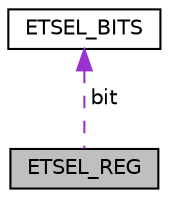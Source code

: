 digraph "ETSEL_REG"
{
  edge [fontname="Helvetica",fontsize="10",labelfontname="Helvetica",labelfontsize="10"];
  node [fontname="Helvetica",fontsize="10",shape=record];
  Node1 [label="ETSEL_REG",height=0.2,width=0.4,color="black", fillcolor="grey75", style="filled", fontcolor="black"];
  Node2 -> Node1 [dir="back",color="darkorchid3",fontsize="10",style="dashed",label=" bit" ,fontname="Helvetica"];
  Node2 [label="ETSEL_BITS",height=0.2,width=0.4,color="black", fillcolor="white", style="filled",URL="$struct_e_t_s_e_l___b_i_t_s.html"];
}

